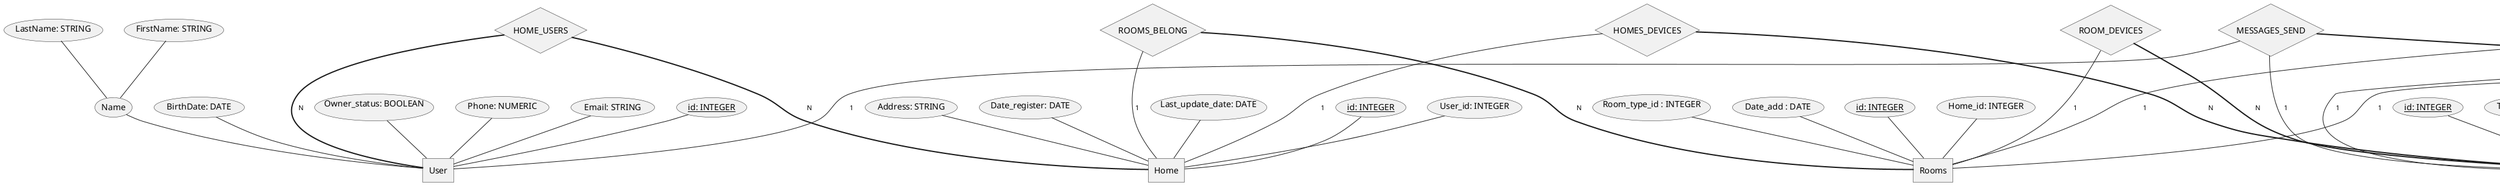 @startuml
'https://plantuml.com/sequence-diagram

@startchen

entity User {
  id: INTEGER <<key>>
  Name {
        FirstName: STRING
        LastName: STRING
        }
  BirthDate: DATE
  Owner_status: BOOLEAN
  Phone: NUMERIC
  Email: STRING
}

entity Home {
  id: INTEGER <<key>>
  User_id: INTEGER
  Address: STRING
  Date_register: DATE
  Last_update_date: DATE
}

entity Rooms {
  id: INTEGER <<key>>
  Home_id: INTEGER
  Room_type_id : INTEGER
  Date_add : DATE
}

entity RoomType {
  id: INTEGER <<key>>
  Name: STRING
}


entity Device {
  id: INTEGER <<key>>
  Type_id: INTEGER
  Home_id: INTEGER
  Room_id: INTEGER
  Serial_number: NUMERIC
  Status: STRING
  HealthCheck: BOOLEAN
  Date_add: DATE
}

entity DeviceType {
  id: INTEGER <<key>>
  Name: STRING
  Description: STRING
}

entity Telemetry {
  id: INTEGER <<key>>
  device_id: INTEGER
  Home_id: INTEGER
  Room_id: INTEGER
  created_date_time: DATE
  updated_date_time: DATE
  value: NUMERIC
}

entity Messages {
  id: INTEGER <<key>>
  type: STRING
  Send_date: DATE
  Status: STRING
  Text: STRING
  User_id: INTEGER
  Device_id: INTEGER
  MessageType {
    id: INTEGER <<key>>
    Name: STRING
    Description: STRING
  }
  MessageStatus {
    id: INTEGER <<key>>
    Name: STRING
    Description: STRING
  }
}


relationship HOME_USERS  {
}
HOME_USERS =N= User
HOME_USERS =N= Home

relationship ROOMS_BELONG  {
}
ROOMS_BELONG -1- Home
ROOMS_BELONG =N= Rooms

relationship ROOM_DEVICES  {
}
ROOM_DEVICES -1- Rooms
ROOM_DEVICES =N= Device

relationship HOMES_DEVICES  {
}
HOMES_DEVICES -1- Home
HOMES_DEVICES =N= Device

relationship ROOM_TYPE  {
}
ROOM_TYPE -1- Rooms
ROOM_TYPE -1- RoomType

relationship DEVICE_TYPE  {
}
DEVICE_TYPE -1- Rooms
DEVICE_TYPE -1- DeviceType

relationship DEVICE_DATE  {
}
DEVICE_DATE -1- Device
DEVICE_DATE -1- Telemetry

relationship MESSAGES_SEND  {
}
MESSAGES_SEND -1- User
MESSAGES_SEND -1- Device
MESSAGES_SEND =N= Messages


@endchen
@enduml